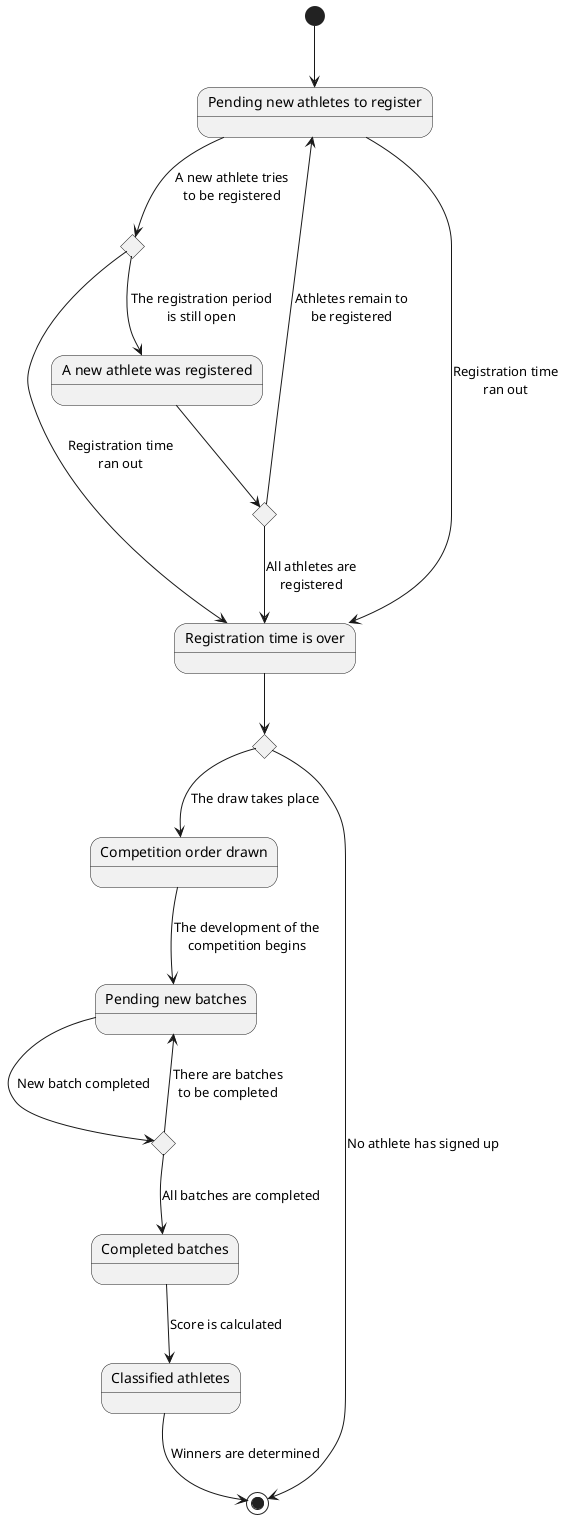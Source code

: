 @startuml
state "Pending new athletes to register" as PendingAthletesToRegister
state "Is the registration time still open?" as IsRegistrationOpenCHC <<choice>>
state "More athletes to register pending?" as MoreAthletesToRegisterCHC <<choice>>
state "A new athlete was registered" as NewAthleteRegistered
state "Registration time is over" as RegistrationTimeOver
state "Is there any athlete registered?" as AnyAthletesRegisteredCHC <<choice>>
state "Competition order drawn" as CompetitionOrderDrawn
state "Pending new batches" as PendingNewBatch
state "More batches pending?" as MoreBatchesCHC <<choice>>
state "Completed batches" as CompletedBatches
state "Classified athletes" as ClassifiedAthletes


[*] --> PendingAthletesToRegister
PendingAthletesToRegister --> IsRegistrationOpenCHC : A new athlete tries\nto be registered
IsRegistrationOpenCHC --> RegistrationTimeOver : Registration time\nran out
IsRegistrationOpenCHC --> NewAthleteRegistered : The registration period\nis still open
NewAthleteRegistered --> MoreAthletesToRegisterCHC
MoreAthletesToRegisterCHC --> PendingAthletesToRegister : Athletes remain to\nbe registered
MoreAthletesToRegisterCHC --> RegistrationTimeOver : All athletes are\nregistered
PendingAthletesToRegister --> RegistrationTimeOver : Registration time\nran out
RegistrationTimeOver --> AnyAthletesRegisteredCHC
AnyAthletesRegisteredCHC --> CompetitionOrderDrawn : The draw takes place
AnyAthletesRegisteredCHC --> [*] : No athlete has signed up
CompetitionOrderDrawn --> PendingNewBatch : The development of the\ncompetition begins

PendingNewBatch --> MoreBatchesCHC : New batch completed

MoreBatchesCHC --> PendingNewBatch : There are batches\nto be completed
MoreBatchesCHC --> CompletedBatches : All batches are completed

CompletedBatches --> ClassifiedAthletes : Score is calculated
ClassifiedAthletes --> [*] : Winners are determined
@enduml
